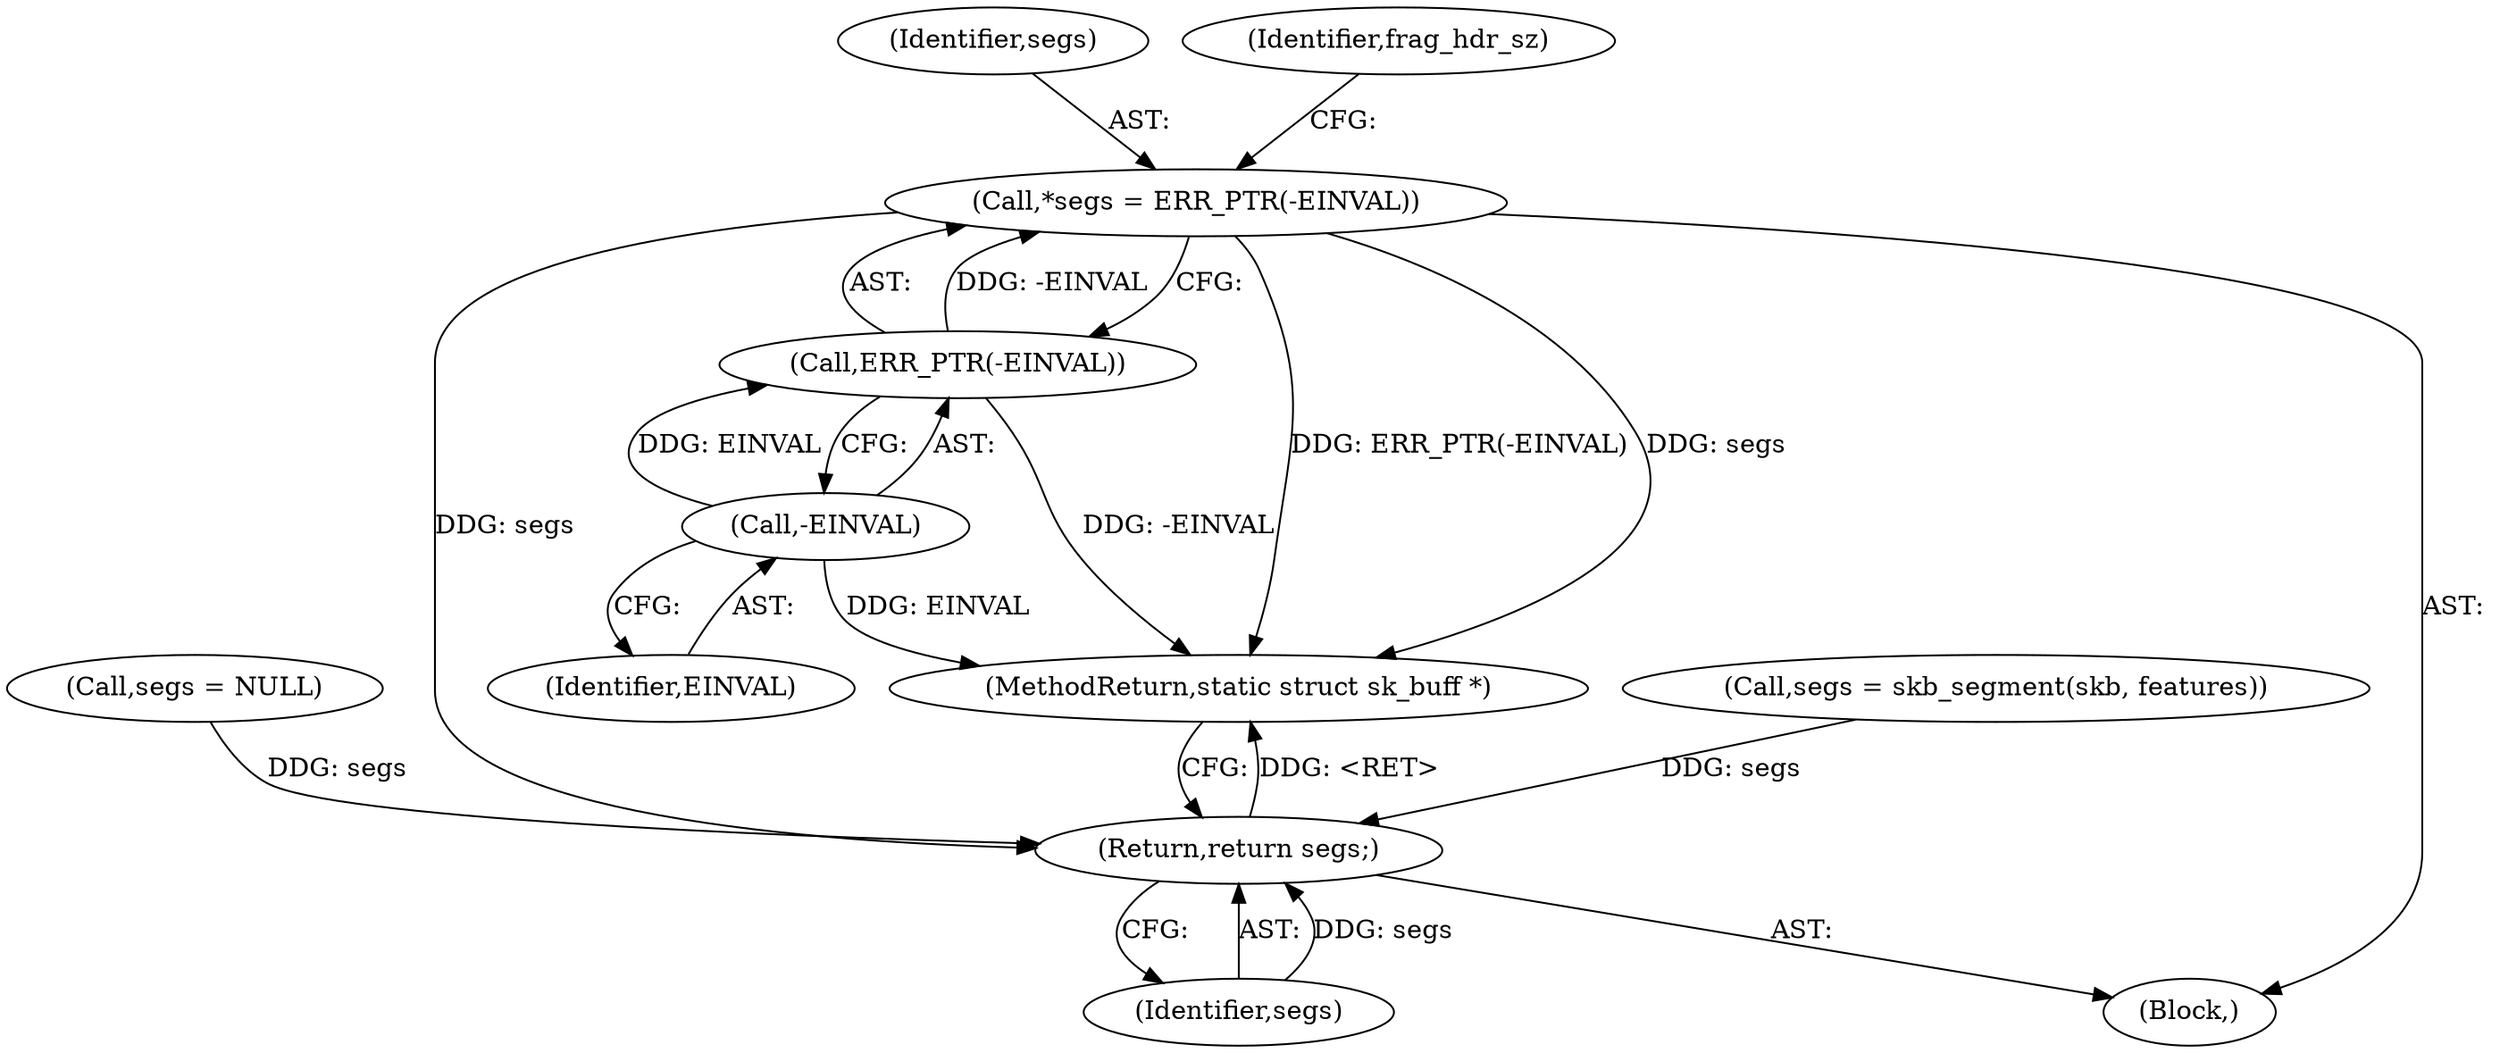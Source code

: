 digraph "0_linux_a9cf73ea7ff78f52662c8658d93c226effbbedde@pointer" {
"1000110" [label="(Call,*segs = ERR_PTR(-EINVAL))"];
"1000112" [label="(Call,ERR_PTR(-EINVAL))"];
"1000113" [label="(Call,-EINVAL)"];
"1000310" [label="(Return,return segs;)"];
"1000312" [label="(MethodReturn,static struct sk_buff *)"];
"1000113" [label="(Call,-EINVAL)"];
"1000304" [label="(Call,segs = skb_segment(skb, features))"];
"1000311" [label="(Identifier,segs)"];
"1000111" [label="(Identifier,segs)"];
"1000108" [label="(Block,)"];
"1000110" [label="(Call,*segs = ERR_PTR(-EINVAL))"];
"1000310" [label="(Return,return segs;)"];
"1000124" [label="(Identifier,frag_hdr_sz)"];
"1000114" [label="(Identifier,EINVAL)"];
"1000112" [label="(Call,ERR_PTR(-EINVAL))"];
"1000181" [label="(Call,segs = NULL)"];
"1000110" -> "1000108"  [label="AST: "];
"1000110" -> "1000112"  [label="CFG: "];
"1000111" -> "1000110"  [label="AST: "];
"1000112" -> "1000110"  [label="AST: "];
"1000124" -> "1000110"  [label="CFG: "];
"1000110" -> "1000312"  [label="DDG: ERR_PTR(-EINVAL)"];
"1000110" -> "1000312"  [label="DDG: segs"];
"1000112" -> "1000110"  [label="DDG: -EINVAL"];
"1000110" -> "1000310"  [label="DDG: segs"];
"1000112" -> "1000113"  [label="CFG: "];
"1000113" -> "1000112"  [label="AST: "];
"1000112" -> "1000312"  [label="DDG: -EINVAL"];
"1000113" -> "1000112"  [label="DDG: EINVAL"];
"1000113" -> "1000114"  [label="CFG: "];
"1000114" -> "1000113"  [label="AST: "];
"1000113" -> "1000312"  [label="DDG: EINVAL"];
"1000310" -> "1000108"  [label="AST: "];
"1000310" -> "1000311"  [label="CFG: "];
"1000311" -> "1000310"  [label="AST: "];
"1000312" -> "1000310"  [label="CFG: "];
"1000310" -> "1000312"  [label="DDG: <RET>"];
"1000311" -> "1000310"  [label="DDG: segs"];
"1000181" -> "1000310"  [label="DDG: segs"];
"1000304" -> "1000310"  [label="DDG: segs"];
}
